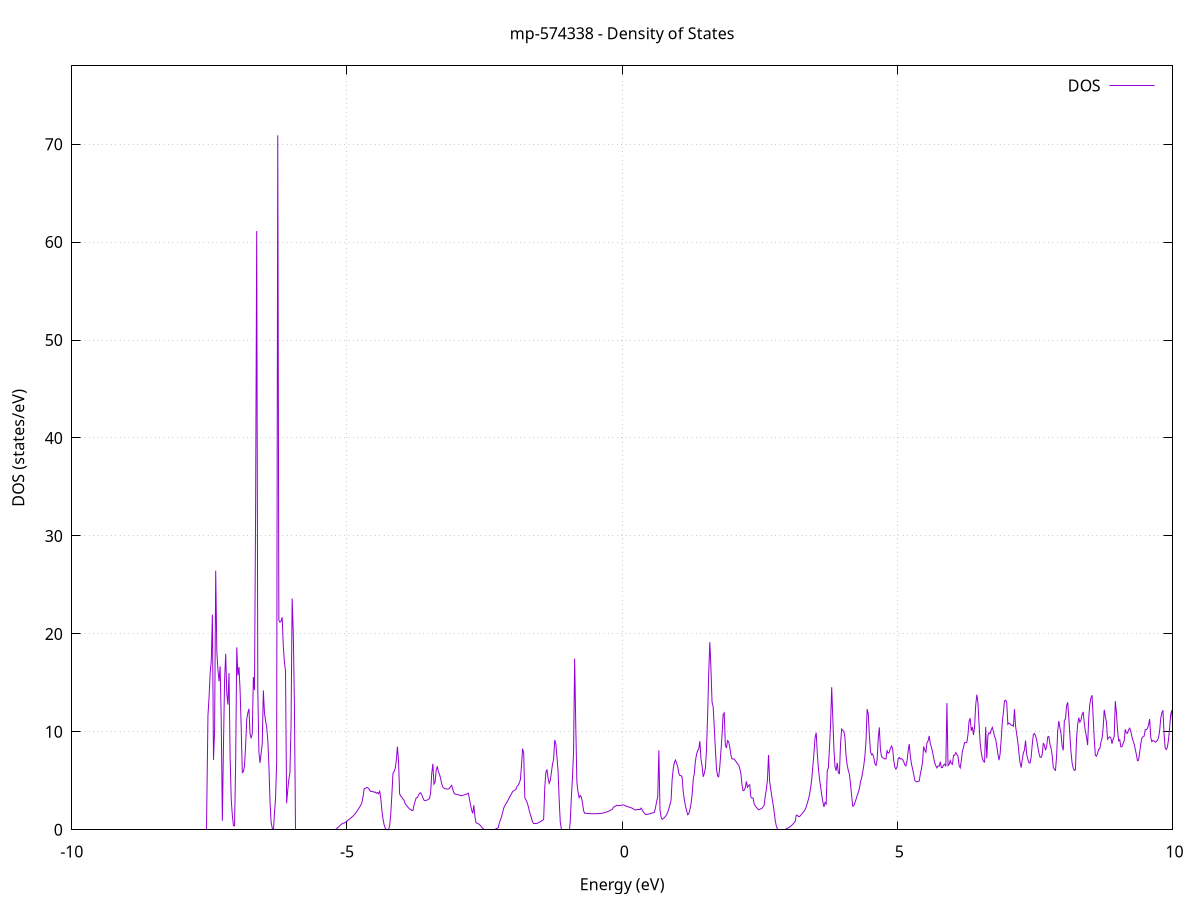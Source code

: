 set title 'mp-574338 - Density of States'
set xlabel 'Energy (eV)'
set ylabel 'DOS (states/eV)'
set grid
set xrange [-10:10]
set yrange [0:77.992]
set xzeroaxis lt -1
set terminal png size 800,600
set output 'mp-574338_dos_gnuplot.png'
plot '-' using 1:2 with lines title 'DOS'
-21.758000 0.000000
-21.737900 0.000000
-21.717800 0.000000
-21.697600 0.000000
-21.677500 0.000000
-21.657400 0.000000
-21.637200 0.000000
-21.617100 0.000000
-21.597000 0.000000
-21.576800 0.000000
-21.556700 0.000000
-21.536600 0.000000
-21.516500 0.000000
-21.496300 0.000000
-21.476200 0.000000
-21.456100 0.000000
-21.435900 0.000000
-21.415800 0.000000
-21.395700 0.000000
-21.375500 0.000000
-21.355400 0.000000
-21.335300 0.000000
-21.315200 0.000000
-21.295000 0.000000
-21.274900 0.000000
-21.254800 0.000000
-21.234600 0.000000
-21.214500 0.000000
-21.194400 0.000000
-21.174200 0.000000
-21.154100 0.000000
-21.134000 0.000000
-21.113900 0.000000
-21.093700 0.000000
-21.073600 0.000000
-21.053500 0.000000
-21.033300 0.000000
-21.013200 0.000000
-20.993100 0.000000
-20.972900 0.000000
-20.952800 0.000000
-20.932700 0.000000
-20.912500 0.000000
-20.892400 0.000000
-20.872300 0.000000
-20.852200 0.000000
-20.832000 0.000000
-20.811900 0.000000
-20.791800 0.000000
-20.771600 0.000000
-20.751500 0.000000
-20.731400 0.000000
-20.711200 0.000000
-20.691100 0.000000
-20.671000 0.000000
-20.650900 0.000000
-20.630700 0.000000
-20.610600 0.000000
-20.590500 0.000000
-20.570300 0.000000
-20.550200 0.000000
-20.530100 0.000000
-20.509900 0.000000
-20.489800 0.000000
-20.469700 0.000000
-20.449600 0.000000
-20.429400 0.000000
-20.409300 0.000000
-20.389200 0.000000
-20.369000 0.000000
-20.348900 0.000000
-20.328800 0.000000
-20.308600 0.000000
-20.288500 0.000000
-20.268400 0.000000
-20.248200 0.000000
-20.228100 0.000000
-20.208000 0.000000
-20.187900 0.000000
-20.167700 0.000000
-20.147600 0.000000
-20.127500 0.000000
-20.107300 0.000000
-20.087200 0.000000
-20.067100 0.000000
-20.046900 0.000000
-20.026800 0.000000
-20.006700 0.000000
-19.986600 0.000000
-19.966400 0.000000
-19.946300 0.000000
-19.926200 0.676400
-19.906000 18.496100
-19.885900 50.031000
-19.865800 22.336300
-19.845600 10.221200
-19.825500 0.000000
-19.805400 0.000000
-19.785200 44.690500
-19.765100 26.243900
-19.745000 12.122600
-19.724900 4.689100
-19.704700 13.673900
-19.684600 54.206300
-19.664500 21.087500
-19.644300 6.696100
-19.624200 0.000000
-19.604100 0.000000
-19.583900 0.000000
-19.563800 0.000000
-19.543700 0.000000
-19.523600 0.000000
-19.503400 0.000000
-19.483300 0.000000
-19.463200 0.000000
-19.443000 0.000000
-19.422900 0.000000
-19.402800 0.000000
-19.382600 0.000000
-19.362500 0.000000
-19.342400 0.000000
-19.322300 0.000000
-19.302100 0.000000
-19.282000 0.000000
-19.261900 0.000000
-19.241700 0.000000
-19.221600 0.000000
-19.201500 0.000000
-19.181300 0.000000
-19.161200 0.000000
-19.141100 0.000000
-19.120900 0.000000
-19.100800 0.000000
-19.080700 0.000000
-19.060600 0.000000
-19.040400 0.000000
-19.020300 0.000000
-19.000200 0.000000
-18.980000 0.000000
-18.959900 0.000000
-18.939800 0.000000
-18.919600 0.000000
-18.899500 0.000000
-18.879400 0.000000
-18.859300 0.000000
-18.839100 0.000000
-18.819000 0.000000
-18.798900 0.000000
-18.778700 0.000000
-18.758600 0.000000
-18.738500 0.000000
-18.718300 0.000000
-18.698200 0.000000
-18.678100 0.000000
-18.658000 0.000000
-18.637800 0.000000
-18.617700 0.000000
-18.597600 0.000000
-18.577400 0.000000
-18.557300 0.000000
-18.537200 0.000000
-18.517000 0.000000
-18.496900 0.000000
-18.476800 0.000000
-18.456600 0.000000
-18.436500 0.000000
-18.416400 0.000000
-18.396300 0.000000
-18.376100 0.000000
-18.356000 0.000000
-18.335900 0.000000
-18.315700 0.000000
-18.295600 0.000000
-18.275500 0.000000
-18.255300 0.000000
-18.235200 0.000000
-18.215100 0.000000
-18.195000 0.000000
-18.174800 0.000000
-18.154700 0.000000
-18.134600 0.000000
-18.114400 0.000000
-18.094300 0.000000
-18.074200 0.000000
-18.054000 0.000000
-18.033900 0.000000
-18.013800 0.000000
-17.993600 0.000000
-17.973500 0.000000
-17.953400 0.000000
-17.933300 0.000000
-17.913100 0.000000
-17.893000 0.000000
-17.872900 0.000000
-17.852700 0.000000
-17.832600 0.000000
-17.812500 0.000000
-17.792300 0.000000
-17.772200 0.000000
-17.752100 0.000000
-17.732000 0.000000
-17.711800 0.000000
-17.691700 0.000000
-17.671600 0.000000
-17.651400 0.000000
-17.631300 0.000000
-17.611200 0.000000
-17.591000 0.000000
-17.570900 0.000000
-17.550800 0.000000
-17.530700 0.000000
-17.510500 0.000000
-17.490400 0.000000
-17.470300 0.000000
-17.450100 0.000000
-17.430000 0.000000
-17.409900 0.000000
-17.389700 0.000000
-17.369600 0.000000
-17.349500 0.000000
-17.329300 0.000000
-17.309200 0.000000
-17.289100 0.000000
-17.269000 0.000000
-17.248800 0.000000
-17.228700 0.000000
-17.208600 0.000000
-17.188400 0.000000
-17.168300 0.000000
-17.148200 0.000000
-17.128000 0.000000
-17.107900 0.000000
-17.087800 0.000000
-17.067700 0.000000
-17.047500 0.000000
-17.027400 0.000000
-17.007300 0.000000
-16.987100 0.000000
-16.967000 0.000000
-16.946900 0.000000
-16.926700 0.000000
-16.906600 0.000000
-16.886500 0.000000
-16.866400 0.000000
-16.846200 0.000000
-16.826100 0.000000
-16.806000 0.000000
-16.785800 0.000000
-16.765700 0.000000
-16.745600 0.000000
-16.725400 0.000000
-16.705300 0.000000
-16.685200 0.000000
-16.665000 0.000000
-16.644900 0.000000
-16.624800 0.000000
-16.604700 0.000000
-16.584500 0.000000
-16.564400 0.000000
-16.544300 0.000000
-16.524100 0.000000
-16.504000 0.000000
-16.483900 0.000000
-16.463700 0.000000
-16.443600 0.000000
-16.423500 0.000000
-16.403400 0.000000
-16.383200 0.000000
-16.363100 0.000000
-16.343000 0.000000
-16.322800 0.000000
-16.302700 0.000000
-16.282600 0.000000
-16.262400 0.000000
-16.242300 0.000000
-16.222200 0.000000
-16.202000 0.000000
-16.181900 0.000000
-16.161800 0.000000
-16.141700 0.000000
-16.121500 0.000000
-16.101400 0.000000
-16.081300 0.000000
-16.061100 0.000000
-16.041000 0.000000
-16.020900 0.000000
-16.000700 0.000000
-15.980600 0.000000
-15.960500 0.000000
-15.940400 0.000000
-15.920200 0.000000
-15.900100 0.000000
-15.880000 0.000000
-15.859800 0.000000
-15.839700 0.000000
-15.819600 0.000000
-15.799400 0.000000
-15.779300 0.000000
-15.759200 0.000000
-15.739100 0.000000
-15.718900 0.000000
-15.698800 0.000000
-15.678700 0.000000
-15.658500 0.000000
-15.638400 0.000000
-15.618300 0.000000
-15.598100 0.000000
-15.578000 0.000000
-15.557900 0.000000
-15.537700 0.000000
-15.517600 0.000000
-15.497500 0.000000
-15.477400 0.000000
-15.457200 0.000000
-15.437100 0.000000
-15.417000 0.000000
-15.396800 0.000000
-15.376700 0.000000
-15.356600 0.000000
-15.336400 0.000000
-15.316300 0.000000
-15.296200 0.000000
-15.276100 0.000000
-15.255900 0.000000
-15.235800 0.000000
-15.215700 0.000000
-15.195500 0.000000
-15.175400 0.000000
-15.155300 0.000000
-15.135100 0.000000
-15.115000 0.000000
-15.094900 0.000000
-15.074800 0.000000
-15.054600 0.000000
-15.034500 0.000000
-15.014400 0.000000
-14.994200 0.000000
-14.974100 0.000000
-14.954000 0.000000
-14.933800 0.000000
-14.913700 0.000000
-14.893600 0.000000
-14.873400 0.000000
-14.853300 0.000000
-14.833200 0.000000
-14.813100 0.000000
-14.792900 0.000000
-14.772800 0.000000
-14.752700 0.000000
-14.732500 0.000000
-14.712400 0.000000
-14.692300 0.000000
-14.672100 0.000000
-14.652000 0.000000
-14.631900 0.000000
-14.611800 0.000000
-14.591600 0.000000
-14.571500 0.000000
-14.551400 0.000000
-14.531200 0.000000
-14.511100 0.000000
-14.491000 0.000000
-14.470800 0.000000
-14.450700 0.000000
-14.430600 0.000000
-14.410400 0.000000
-14.390300 0.000000
-14.370200 0.000000
-14.350100 0.000000
-14.329900 0.000000
-14.309800 0.000000
-14.289700 0.000000
-14.269500 0.000000
-14.249400 0.000000
-14.229300 0.000000
-14.209100 0.000000
-14.189000 0.000000
-14.168900 0.000000
-14.148800 0.000000
-14.128600 0.000000
-14.108500 0.000000
-14.088400 0.000000
-14.068200 0.000000
-14.048100 0.000000
-14.028000 0.000000
-14.007800 0.000000
-13.987700 0.000000
-13.967600 0.000000
-13.947500 0.000000
-13.927300 0.000000
-13.907200 0.000000
-13.887100 0.000000
-13.866900 0.000000
-13.846800 0.000000
-13.826700 0.000000
-13.806500 0.000000
-13.786400 0.000000
-13.766300 0.000000
-13.746100 0.000000
-13.726000 0.000000
-13.705900 0.000000
-13.685800 0.000000
-13.665600 0.000000
-13.645500 0.000000
-13.625400 0.000000
-13.605200 0.000000
-13.585100 0.000000
-13.565000 0.000000
-13.544800 0.000000
-13.524700 0.000000
-13.504600 0.000000
-13.484500 0.000000
-13.464300 0.000000
-13.444200 0.000000
-13.424100 0.000000
-13.403900 0.000000
-13.383800 0.000000
-13.363700 0.000000
-13.343500 0.000000
-13.323400 0.000000
-13.303300 0.000000
-13.283200 0.000000
-13.263000 0.000000
-13.242900 0.000000
-13.222800 0.000000
-13.202600 0.000000
-13.182500 0.000000
-13.162400 0.000000
-13.142200 0.000000
-13.122100 0.000000
-13.102000 0.000000
-13.081800 0.000000
-13.061700 0.000000
-13.041600 0.000000
-13.021500 0.000000
-13.001300 0.000000
-12.981200 0.000000
-12.961100 0.000000
-12.940900 0.000000
-12.920800 0.000000
-12.900700 0.000000
-12.880500 0.000000
-12.860400 0.000000
-12.840300 0.000000
-12.820200 0.000000
-12.800000 0.000000
-12.779900 0.000000
-12.759800 0.000000
-12.739600 0.000000
-12.719500 0.000000
-12.699400 0.000000
-12.679200 0.000000
-12.659100 0.000000
-12.639000 0.000000
-12.618800 0.000000
-12.598700 0.000000
-12.578600 0.000000
-12.558500 0.000000
-12.538300 0.000000
-12.518200 0.000000
-12.498100 0.000000
-12.477900 0.000000
-12.457800 0.000000
-12.437700 0.000000
-12.417500 0.000000
-12.397400 0.000000
-12.377300 0.000000
-12.357200 0.000000
-12.337000 0.000000
-12.316900 0.000000
-12.296800 0.000000
-12.276600 0.000000
-12.256500 0.000000
-12.236400 0.000000
-12.216200 0.000000
-12.196100 0.000000
-12.176000 0.000000
-12.155900 127.552200
-12.135700 128.848900
-12.115600 0.000000
-12.095500 23.772700
-12.075300 48.841500
-12.055200 190.866800
-12.035100 220.464000
-12.014900 242.716200
-11.994800 74.614800
-11.974700 116.170900
-11.954500 226.420700
-11.934400 253.162100
-11.914300 157.754800
-11.894200 166.598500
-11.874000 177.229000
-11.853900 145.115600
-11.833800 307.692000
-11.813600 111.727100
-11.793500 77.393400
-11.773400 81.633800
-11.753200 206.275800
-11.733100 251.994000
-11.713000 487.462000
-11.692900 320.340700
-11.672700 71.774900
-11.652600 195.284800
-11.632500 60.275000
-11.612300 26.934200
-11.592200 0.000000
-11.572100 0.000000
-11.551900 0.000000
-11.531800 0.000000
-11.511700 0.000000
-11.491600 0.000000
-11.471400 0.000000
-11.451300 0.000000
-11.431200 0.000000
-11.411000 0.000000
-11.390900 0.000000
-11.370800 0.000000
-11.350600 0.000000
-11.330500 0.000000
-11.310400 0.000000
-11.290200 0.000000
-11.270100 0.000000
-11.250000 0.000000
-11.229900 0.000000
-11.209700 0.000000
-11.189600 0.000000
-11.169500 0.000000
-11.149300 0.000000
-11.129200 0.000000
-11.109100 0.000000
-11.088900 0.000000
-11.068800 0.000000
-11.048700 0.000000
-11.028600 0.000000
-11.008400 0.000000
-10.988300 0.000000
-10.968200 0.000000
-10.948000 0.000000
-10.927900 0.000000
-10.907800 0.000000
-10.887600 0.000000
-10.867500 0.000000
-10.847400 0.000000
-10.827200 0.000000
-10.807100 0.000000
-10.787000 0.000000
-10.766900 0.000000
-10.746700 0.000000
-10.726600 0.000000
-10.706500 0.000000
-10.686300 0.000000
-10.666200 0.000000
-10.646100 0.000000
-10.625900 0.000000
-10.605800 0.000000
-10.585700 0.000000
-10.565600 0.000000
-10.545400 0.000000
-10.525300 0.000000
-10.505200 0.000000
-10.485000 0.000000
-10.464900 0.000000
-10.444800 0.000000
-10.424600 0.000000
-10.404500 0.000000
-10.384400 0.000000
-10.364300 0.000000
-10.344100 0.000000
-10.324000 0.000000
-10.303900 0.000000
-10.283700 0.000000
-10.263600 0.000000
-10.243500 0.000000
-10.223300 0.000000
-10.203200 0.000000
-10.183100 0.000000
-10.162900 0.000000
-10.142800 0.000000
-10.122700 0.000000
-10.102600 0.000000
-10.082400 0.000000
-10.062300 0.000000
-10.042200 0.000000
-10.022000 0.000000
-10.001900 0.000000
-9.981800 0.000000
-9.961600 0.000000
-9.941500 0.000000
-9.921400 0.000000
-9.901300 0.000000
-9.881100 0.000000
-9.861000 0.000000
-9.840900 0.000000
-9.820700 0.000000
-9.800600 0.000000
-9.780500 0.000000
-9.760300 0.000000
-9.740200 0.000000
-9.720100 0.000000
-9.700000 0.000000
-9.679800 0.000000
-9.659700 0.000000
-9.639600 0.000000
-9.619400 0.000000
-9.599300 0.000000
-9.579200 0.000000
-9.559000 0.000000
-9.538900 0.000000
-9.518800 0.000000
-9.498600 0.000000
-9.478500 0.000000
-9.458400 0.000000
-9.438300 0.000000
-9.418100 0.000000
-9.398000 0.000000
-9.377900 0.000000
-9.357700 0.000000
-9.337600 0.000000
-9.317500 0.000000
-9.297300 0.000000
-9.277200 0.000000
-9.257100 0.000000
-9.237000 0.000000
-9.216800 0.000000
-9.196700 0.000000
-9.176600 0.000000
-9.156400 0.000000
-9.136300 0.000000
-9.116200 0.000000
-9.096000 0.000000
-9.075900 0.000000
-9.055800 0.000000
-9.035600 0.000000
-9.015500 0.000000
-8.995400 0.000000
-8.975300 0.000000
-8.955100 0.000000
-8.935000 0.000000
-8.914900 0.000000
-8.894700 0.000000
-8.874600 0.000000
-8.854500 0.000000
-8.834300 0.000000
-8.814200 0.000000
-8.794100 0.000000
-8.774000 0.000000
-8.753800 0.000000
-8.733700 0.000000
-8.713600 0.000000
-8.693400 0.000000
-8.673300 0.000000
-8.653200 0.000000
-8.633000 0.000000
-8.612900 0.000000
-8.592800 0.000000
-8.572700 0.000000
-8.552500 0.000000
-8.532400 0.000000
-8.512300 0.000000
-8.492100 0.000000
-8.472000 0.000000
-8.451900 0.000000
-8.431700 0.000000
-8.411600 0.000000
-8.391500 0.000000
-8.371300 0.000000
-8.351200 0.000000
-8.331100 0.000000
-8.311000 0.000000
-8.290800 0.000000
-8.270700 0.000000
-8.250600 0.000000
-8.230400 0.000000
-8.210300 0.000000
-8.190200 0.000000
-8.170000 0.000000
-8.149900 0.000000
-8.129800 0.000000
-8.109700 0.000000
-8.089500 0.000000
-8.069400 0.000000
-8.049300 0.000000
-8.029100 0.000000
-8.009000 0.000000
-7.988900 0.000000
-7.968700 0.000000
-7.948600 0.000000
-7.928500 0.000000
-7.908400 0.000000
-7.888200 0.000000
-7.868100 0.000000
-7.848000 0.000000
-7.827800 0.000000
-7.807700 0.000000
-7.787600 0.000000
-7.767400 0.000000
-7.747300 0.000000
-7.727200 0.000000
-7.707000 0.000000
-7.686900 0.000000
-7.666800 0.000000
-7.646700 0.000000
-7.626500 0.000000
-7.606400 0.000000
-7.586300 0.000000
-7.566100 0.000000
-7.546000 0.000000
-7.525900 11.676900
-7.505700 13.540500
-7.485600 16.029900
-7.465500 17.237900
-7.445400 21.970300
-7.425200 7.129200
-7.405100 10.187800
-7.385000 26.443100
-7.364800 18.205600
-7.344700 16.369900
-7.324600 15.158000
-7.304400 16.682800
-7.284300 10.951900
-7.264200 0.925500
-7.244100 8.585600
-7.223900 15.205200
-7.203800 17.967000
-7.183700 13.876500
-7.163500 12.782700
-7.143400 16.005700
-7.123300 7.437700
-7.103100 3.107300
-7.083000 1.479200
-7.062900 0.422400
-7.042700 0.398900
-7.022600 6.838100
-7.002500 18.625200
-6.982400 15.768300
-6.962200 16.618300
-6.942100 14.271200
-6.922000 10.446600
-6.901800 5.838100
-6.881700 5.947300
-6.861600 6.505400
-6.841400 8.608100
-6.821300 11.275700
-6.801200 11.938800
-6.781100 12.348100
-6.760900 9.783100
-6.740800 9.342500
-6.720700 9.837800
-6.700500 15.592700
-6.680400 14.263600
-6.660300 32.324100
-6.640100 61.127500
-6.620000 14.112500
-6.599900 7.939600
-6.579700 6.815200
-6.559600 7.817300
-6.539500 8.758100
-6.519400 14.229000
-6.499200 11.924700
-6.479100 11.135800
-6.459000 10.454600
-6.438800 9.192500
-6.418700 6.594200
-6.398600 2.884100
-6.378400 0.789700
-6.358300 0.000000
-6.338200 0.000000
-6.318100 1.626100
-6.297900 3.177700
-6.277800 6.846200
-6.257700 70.901700
-6.237500 21.394700
-6.217400 21.194200
-6.197300 21.295600
-6.177100 21.690200
-6.157000 18.768500
-6.136900 17.124900
-6.116800 16.198200
-6.096600 2.711800
-6.076500 4.049800
-6.056400 5.119100
-6.036200 5.850700
-6.016100 10.727700
-5.996000 23.616000
-5.975800 20.196300
-5.955700 13.050400
-5.935600 0.000000
-5.915400 0.000000
-5.895300 0.000000
-5.875200 0.000000
-5.855100 0.000000
-5.834900 0.000000
-5.814800 0.000000
-5.794700 0.000000
-5.774500 0.000000
-5.754400 0.000000
-5.734300 0.000000
-5.714100 0.000000
-5.694000 0.000000
-5.673900 0.000000
-5.653800 0.000000
-5.633600 0.000000
-5.613500 0.000000
-5.593400 0.000000
-5.573200 0.000000
-5.553100 0.000000
-5.533000 0.000000
-5.512800 0.000000
-5.492700 0.000000
-5.472600 0.000000
-5.452500 0.000000
-5.432300 0.000000
-5.412200 0.000000
-5.392100 0.000000
-5.371900 0.000000
-5.351800 0.000000
-5.331700 0.000000
-5.311500 0.000000
-5.291400 0.000000
-5.271300 0.000000
-5.251100 0.000000
-5.231000 0.000000
-5.210900 0.000000
-5.190800 0.103600
-5.170600 0.206100
-5.150500 0.291200
-5.130400 0.414500
-5.110200 0.519500
-5.090100 0.606300
-5.070000 0.674800
-5.049800 0.684600
-5.029700 0.766300
-5.009600 0.846900
-4.989500 0.930600
-4.969300 1.019800
-4.949200 1.114500
-4.929100 1.207100
-4.908900 1.301300
-4.888800 1.406600
-4.868700 1.533500
-4.848500 1.665700
-4.828400 1.814300
-4.808300 1.984200
-4.788100 2.154400
-4.768000 2.338600
-4.747900 2.536800
-4.727800 2.784800
-4.707600 3.370800
-4.687500 4.189200
-4.667400 4.194300
-4.647200 4.313200
-4.627100 4.303800
-4.607000 4.212200
-4.586800 4.052700
-4.566700 3.905300
-4.546600 3.924900
-4.526500 3.900600
-4.506300 3.827700
-4.486200 3.853700
-4.466100 3.733000
-4.445900 3.811800
-4.425800 3.678800
-4.405700 3.930700
-4.385500 3.203700
-4.365400 1.986400
-4.345300 1.114200
-4.325200 0.517500
-4.305000 0.177600
-4.284900 0.057600
-4.264800 0.003500
-4.244600 0.000000
-4.224500 0.394000
-4.204400 1.604300
-4.184200 3.591000
-4.164100 5.759700
-4.144000 5.944200
-4.123800 6.261100
-4.103700 7.074500
-4.083600 8.491900
-4.063500 7.110400
-4.043300 3.661000
-4.023200 3.457700
-4.003100 3.301700
-3.982900 3.154500
-3.962800 3.003000
-3.942700 2.676600
-3.922500 2.526000
-3.902400 2.382000
-3.882300 2.245600
-3.862200 2.116900
-3.842000 2.082300
-3.821900 1.954600
-3.801800 1.968300
-3.781600 2.519700
-3.761500 2.926200
-3.741400 3.257200
-3.721200 3.273700
-3.701100 3.528200
-3.681000 3.723600
-3.660900 3.785600
-3.640700 3.566600
-3.620600 3.278500
-3.600500 3.022800
-3.580300 2.977100
-3.560200 3.003000
-3.540100 3.044000
-3.519900 3.109200
-3.499800 3.190200
-3.479700 3.785500
-3.459500 5.765700
-3.439400 6.734000
-3.419300 4.671000
-3.399200 4.861800
-3.379000 6.070800
-3.358900 6.476200
-3.338800 5.930600
-3.318600 5.657000
-3.298500 5.236800
-3.278400 4.687200
-3.258200 4.370100
-3.238100 4.257900
-3.218000 4.204000
-3.197900 4.181500
-3.177700 4.154100
-3.157600 4.157400
-3.137500 4.232500
-3.117300 4.417900
-3.097200 4.538000
-3.077100 4.117500
-3.056900 3.762100
-3.036800 3.648700
-3.016700 3.615000
-2.996500 3.587000
-2.976400 3.564700
-2.956300 3.548000
-2.936200 3.481500
-2.916000 3.496300
-2.895900 3.517700
-2.875800 3.548400
-2.855600 3.586000
-2.835500 3.629600
-2.815400 3.670500
-2.795200 3.733300
-2.775100 3.167500
-2.755000 2.557400
-2.734900 1.998900
-2.714700 1.676700
-2.694600 2.511600
-2.674500 1.336300
-2.654300 0.712400
-2.634200 0.670100
-2.614100 0.615200
-2.593900 0.547700
-2.573800 0.426900
-2.553700 0.286400
-2.533600 0.162600
-2.513400 0.055700
-2.493300 0.000000
-2.473200 0.000000
-2.453000 0.000000
-2.432900 0.000000
-2.412800 0.000000
-2.392600 0.000000
-2.372500 0.000000
-2.352400 0.000000
-2.332200 0.000000
-2.312100 0.040600
-2.292000 0.100800
-2.271900 0.159100
-2.251700 0.215500
-2.231600 0.697500
-2.211500 1.009300
-2.191300 1.327900
-2.171200 1.774500
-2.151100 2.224000
-2.130900 2.464200
-2.110800 2.663500
-2.090700 2.843400
-2.070600 3.049500
-2.050400 3.284400
-2.030300 3.487100
-2.010200 3.687200
-1.990000 3.899900
-1.969900 3.982100
-1.949800 4.039000
-1.929600 4.126600
-1.909500 4.431500
-1.889400 4.540900
-1.869300 4.773900
-1.849100 5.116600
-1.829000 6.552100
-1.808900 8.282300
-1.788700 7.823700
-1.768600 3.259000
-1.748500 3.061400
-1.728300 2.801200
-1.708200 2.445000
-1.688100 1.965000
-1.667900 1.555500
-1.647800 1.188700
-1.627700 0.798100
-1.607600 0.633800
-1.587400 0.636800
-1.567300 0.639700
-1.547200 0.659200
-1.527000 0.702800
-1.506900 0.761300
-1.486800 0.826200
-1.466600 0.896100
-1.446500 0.971100
-1.426400 1.051100
-1.406300 4.281900
-1.386100 5.849700
-1.366000 6.161800
-1.345900 5.290100
-1.325700 4.744300
-1.305600 5.044600
-1.285500 5.851400
-1.265300 6.704800
-1.245200 7.187700
-1.225100 9.162600
-1.204900 8.803500
-1.184800 7.454900
-1.164700 6.020300
-1.144600 3.127900
-1.124400 0.778800
-1.104300 0.000000
-1.084200 0.000000
-1.064000 0.000000
-1.043900 0.000000
-1.023800 0.000000
-1.003600 0.000000
-0.983500 0.000000
-0.963400 0.000000
-0.943300 0.836000
-0.923100 3.282700
-0.903000 5.250100
-0.882900 7.936100
-0.862700 17.469100
-0.842600 10.563400
-0.822500 4.880700
-0.802300 3.881800
-0.782200 3.278500
-0.762100 3.497100
-0.742000 3.369000
-0.721800 2.793800
-0.701700 1.972300
-0.681600 1.686500
-0.661400 1.686300
-0.641300 1.679400
-0.621200 1.668800
-0.601000 1.656000
-0.580900 1.641200
-0.560800 1.639400
-0.540600 1.641400
-0.520500 1.642200
-0.500400 1.641000
-0.480300 1.637700
-0.460100 1.639600
-0.440000 1.646400
-0.419900 1.654800
-0.399700 1.664800
-0.379600 1.676000
-0.359500 1.692500
-0.339300 1.720600
-0.319200 1.753300
-0.299100 1.789200
-0.279000 1.830000
-0.258800 1.874600
-0.238700 1.908900
-0.218600 1.965400
-0.198400 2.033500
-0.178300 2.114400
-0.158200 2.287300
-0.138000 2.374600
-0.117900 2.424500
-0.097800 2.510300
-0.077700 2.456000
-0.057500 2.471400
-0.037400 2.481700
-0.017300 2.496900
0.002900 2.530000
0.023000 2.534400
0.043100 2.485400
0.063300 2.438300
0.083400 2.398800
0.103500 2.360900
0.123700 2.322600
0.143800 2.283700
0.163900 2.250600
0.184000 2.190900
0.204200 2.124100
0.224300 2.057300
0.244400 2.011300
0.264600 2.053800
0.284700 2.064900
0.304800 2.069400
0.325000 2.065200
0.345100 2.213900
0.365200 2.011400
0.385300 1.833400
0.405500 1.681600
0.425600 1.564300
0.445700 1.563300
0.465900 1.589800
0.486000 1.617500
0.506100 1.646500
0.526300 1.676700
0.546400 1.708200
0.566500 1.741000
0.586700 1.779700
0.606800 2.282200
0.626900 2.878700
0.647000 3.388200
0.667200 8.094500
0.687300 2.067400
0.707400 1.292500
0.727600 1.062400
0.747700 1.152200
0.767800 1.247100
0.788000 1.372400
0.808100 1.537400
0.828200 1.788400
0.848300 2.139400
0.868500 2.577800
0.888600 3.005400
0.908700 5.166300
0.928900 6.228800
0.949000 6.875000
0.969100 7.118500
0.989300 6.789700
1.009400 6.472600
1.029500 5.758200
1.049600 5.533500
1.069800 5.538900
1.089900 5.361000
1.110000 3.867000
1.130200 3.076100
1.150300 2.434000
1.170400 1.977200
1.190600 1.533700
1.210700 1.621500
1.230800 2.034700
1.251000 2.645100
1.271100 3.534400
1.291200 5.107000
1.311300 5.740900
1.331500 7.023000
1.351600 7.702300
1.371700 8.087400
1.391900 8.252600
1.412000 9.051100
1.432100 7.205800
1.452300 6.530300
1.472400 5.408500
1.492500 5.746700
1.512600 6.305500
1.532800 8.184300
1.552900 11.676300
1.573000 15.935700
1.593200 19.154900
1.613300 16.494600
1.633400 13.045200
1.653600 12.571900
1.673700 10.497100
1.693800 8.259000
1.713900 6.236800
1.734100 5.493400
1.754200 5.409600
1.774300 6.422800
1.794500 8.017600
1.814600 9.622000
1.834700 11.778800
1.854900 11.936800
1.875000 8.649600
1.895100 8.350700
1.915300 9.101200
1.935400 8.995600
1.955500 8.427200
1.975600 7.650600
1.995800 7.236900
2.015900 7.233400
2.036000 7.226100
2.056200 7.048900
2.076300 6.908800
2.096400 6.740700
2.116600 6.623700
2.136700 6.264000
2.156800 5.767200
2.176900 4.630500
2.197100 3.986700
2.217200 4.040300
2.237300 4.274900
2.257500 4.937200
2.277600 4.330800
2.297700 4.516100
2.317900 4.591900
2.338000 3.366800
2.358100 3.242000
2.378300 3.256100
2.398400 2.648900
2.418500 2.447500
2.438600 2.286700
2.458800 2.166500
2.478900 2.040900
2.499000 2.087400
2.519200 2.138300
2.539300 2.193600
2.559400 2.320800
2.579600 2.492400
2.599700 3.404400
2.619800 4.092500
2.639900 5.068900
2.660100 7.638800
2.680200 4.932000
2.700300 4.132900
2.720500 3.389000
2.740600 2.668700
2.760700 1.920400
2.780900 0.960300
2.801000 0.389400
2.821100 0.082900
2.841200 0.000000
2.861400 0.000000
2.881500 0.000000
2.901600 0.000000
2.921800 0.000000
2.941900 0.000000
2.962000 0.000000
2.982200 0.092000
3.002300 0.145200
3.022400 0.205400
3.042600 0.272400
3.062700 0.355700
3.082800 0.464500
3.102900 0.581100
3.123100 0.705500
3.143200 0.838400
3.163300 1.478200
3.183500 1.485900
3.203600 1.348500
3.223700 1.350600
3.243900 1.476400
3.264000 1.614700
3.284100 1.750800
3.304200 1.881000
3.324400 2.064900
3.344500 2.341900
3.364600 2.720300
3.384800 3.111200
3.404900 3.592900
3.425000 4.290400
3.445200 5.147700
3.465300 6.511000
3.485400 7.827000
3.505500 9.409300
3.525700 9.911000
3.545800 7.844600
3.565900 6.256400
3.586100 5.210600
3.606200 4.396800
3.626300 3.554300
3.646500 2.844400
3.666600 2.329600
3.686700 2.788700
3.706900 2.632800
3.727000 6.069600
3.747100 6.324200
3.767200 8.373100
3.787400 10.754200
3.807500 14.554500
3.827600 11.403000
3.847800 8.264600
3.867900 6.433000
3.888000 6.027500
3.908200 6.840900
3.928300 5.809200
3.948400 5.736800
3.968500 8.809500
3.988700 10.278900
4.008800 10.147400
4.028900 10.071900
4.049100 9.359700
4.069200 7.494500
4.089300 6.593600
4.109500 6.050400
4.129600 5.676600
4.149700 4.667600
4.169900 3.462900
4.190000 2.411500
4.210100 2.461200
4.230200 2.768100
4.250400 3.121900
4.270500 3.499500
4.290600 3.801700
4.310800 4.204700
4.330900 4.911300
4.351000 5.296400
4.371200 5.924800
4.391300 6.590700
4.411400 7.553600
4.431500 9.107300
4.451700 12.319100
4.471800 11.839500
4.491900 9.698900
4.512100 7.978400
4.532200 7.659800
4.552300 7.737700
4.572500 7.381200
4.592600 6.731900
4.612700 6.572600
4.632800 7.126000
4.653000 9.298000
4.673100 10.456900
4.693200 8.150500
4.713400 7.493500
4.733500 7.367400
4.753600 7.296800
4.773800 7.244900
4.793900 7.225500
4.814000 8.066800
4.834200 7.816100
4.854300 7.913300
4.874400 8.320800
4.894500 8.549300
4.914700 8.271100
4.934800 7.069100
4.954900 6.404800
4.975100 6.187100
4.995200 6.422800
5.015300 7.245400
5.035500 7.393800
5.055600 7.223600
5.075700 7.268100
5.095800 7.169200
5.116000 6.964900
5.136100 6.621900
5.156200 6.520500
5.176400 7.022300
5.196500 8.069300
5.216600 8.758300
5.236800 7.490600
5.256900 6.720300
5.277000 6.213900
5.297100 5.687000
5.317300 5.041600
5.337400 4.926900
5.357500 4.886700
5.377700 4.955500
5.397800 4.971900
5.417900 5.674200
5.438100 6.242100
5.458200 6.916900
5.478300 8.502700
5.498500 8.136800
5.518600 7.919100
5.538700 8.871600
5.558800 9.069300
5.579000 9.581400
5.599100 8.819400
5.619200 8.431300
5.639400 7.964000
5.659500 7.355800
5.679600 6.856400
5.699800 6.531400
5.719900 6.315100
5.740000 6.517800
5.760100 6.492500
5.780300 6.945700
5.800400 6.347600
5.820500 6.362000
5.840700 6.613700
5.860800 6.697100
5.880900 6.483400
5.901100 12.931800
5.921200 6.546100
5.941300 6.657800
5.961400 7.071300
5.981600 6.748600
6.001700 6.683300
6.021800 7.609900
6.042000 7.597400
6.062100 7.887100
6.082200 7.702100
6.102400 7.506700
6.122500 6.553000
6.142600 6.321100
6.162800 7.055400
6.182900 8.076300
6.203000 8.394600
6.223100 8.910900
6.243300 8.889600
6.263400 8.937800
6.283500 9.703200
6.303700 11.102600
6.323800 11.384500
6.343900 10.113000
6.364100 10.483100
6.384200 9.678500
6.404300 10.559600
6.424400 12.743900
6.444600 13.792400
6.464700 12.964500
6.484800 10.821500
6.505000 8.870700
6.525100 7.896000
6.545200 7.263900
6.565400 6.995300
6.585500 6.913700
6.605600 10.500200
6.625800 7.289800
6.645900 9.623400
6.666000 9.914100
6.686100 9.815600
6.706300 10.204800
6.726400 10.456900
6.746500 10.029900
6.766700 9.513900
6.786800 9.256600
6.806900 8.565900
6.827100 7.742000
6.847200 7.108500
6.867300 7.734100
6.887400 9.226700
6.907600 11.027700
6.927700 12.016300
6.947800 13.159100
6.968000 13.232300
6.988100 12.987300
7.008200 10.766500
7.028400 10.901000
7.048500 10.800300
7.068600 10.681200
7.088700 10.680900
7.108900 10.567300
7.129000 12.324300
7.149100 10.552500
7.169300 9.746100
7.189400 8.965600
7.209500 7.838600
7.229700 6.858200
7.249800 6.351100
7.269900 7.136200
7.290100 7.832200
7.310200 8.159400
7.330300 9.103600
7.350400 7.689400
7.370600 7.224000
7.390700 6.848100
7.410800 6.814300
7.431000 7.374800
7.451100 8.671100
7.471200 9.706800
7.491400 9.826700
7.511500 9.589600
7.531600 9.187900
7.551700 8.495400
7.571900 7.866900
7.592000 7.431100
7.612100 7.385600
7.632300 7.678500
7.652400 8.854000
7.672500 8.610500
7.692700 8.128000
7.712800 8.508200
7.732900 9.479700
7.753000 9.528800
7.773200 8.727300
7.793300 8.310600
7.813400 7.604400
7.833600 6.387800
7.853700 6.158900
7.873800 6.071300
7.894000 7.485000
7.914100 10.068300
7.934200 11.095400
7.954400 10.423700
7.974500 9.793300
7.994600 8.556900
8.014700 8.112300
8.034900 11.168500
8.055000 11.328400
8.075100 12.630100
8.095300 13.017200
8.115400 11.484800
8.135500 9.653500
8.155700 7.942300
8.175800 6.809100
8.195900 6.296200
8.216000 6.053800
8.236200 6.123900
8.256300 9.281500
8.276400 10.739000
8.296600 11.452000
8.316700 10.985300
8.336800 11.196400
8.357000 11.758300
8.377100 12.035800
8.397200 10.877900
8.417400 10.048400
8.437500 9.477800
8.457600 8.644900
8.477700 11.369700
8.497900 12.839800
8.518000 13.460900
8.538100 13.736300
8.558300 11.536500
8.578400 9.202800
8.598500 7.610100
8.618700 7.514900
8.638800 7.801300
8.658900 8.213400
8.679000 8.260900
8.699200 8.957100
8.719300 9.295700
8.739400 10.353400
8.759600 12.253400
8.779700 11.575900
8.799800 10.984400
8.820000 9.251600
8.840100 9.387800
8.860200 9.494700
8.880300 9.380100
8.900500 8.789600
8.920600 9.244800
8.940700 9.531200
8.960900 13.134800
8.981000 11.970300
9.001100 10.189000
9.021300 9.088100
9.041400 9.201500
9.061500 8.466800
9.081700 8.477500
9.101800 8.791100
9.121900 9.088700
9.142000 10.257300
9.162200 9.875700
9.182300 9.851700
9.202400 10.214400
9.222600 10.370300
9.242700 10.032700
9.262800 9.481600
9.283000 9.090300
9.303100 8.765800
9.323200 8.229900
9.343300 7.696400
9.363500 7.050400
9.383600 7.103000
9.403700 7.884100
9.423900 8.807500
9.444000 9.357900
9.464100 9.491400
9.484300 9.564100
9.504400 10.218600
9.524500 10.225800
9.544600 10.330000
9.564800 10.714500
9.584900 11.305500
9.605000 9.428000
9.625200 9.001500
9.645300 9.107300
9.665400 9.069600
9.685600 8.950100
9.705700 9.014200
9.725800 9.119600
9.746000 9.396900
9.766100 10.090900
9.786200 11.371700
9.806300 11.946000
9.826500 12.194700
9.846600 9.768700
9.866700 8.371100
9.886900 8.188700
9.907000 8.431600
9.927100 9.174800
9.947300 10.355900
9.967400 11.774200
9.987500 12.215100
10.007600 10.249000
10.027800 9.259000
10.047900 9.052000
10.068000 9.371700
10.088200 13.406400
10.108300 7.362400
10.128400 8.578400
10.148600 13.943000
10.168700 10.568700
10.188800 10.726600
10.209000 9.822700
10.229100 10.103700
10.249200 10.253800
10.269300 10.322000
10.289500 9.735600
10.309600 9.353500
10.329700 8.002500
10.349900 6.790200
10.370000 7.252000
10.390100 8.244700
10.410300 8.567900
10.430400 10.123000
10.450500 10.581300
10.470600 10.931600
10.490800 10.325700
10.510900 9.513200
10.531000 9.736600
10.551200 10.605900
10.571300 7.896200
10.591400 7.916500
10.611600 7.387800
10.631700 6.798400
10.651800 6.660900
10.671900 7.037100
10.692100 7.910100
10.712200 7.951900
10.732300 8.125100
10.752500 8.530900
10.772600 9.438900
10.792700 10.957800
10.812900 12.306100
10.833000 15.892900
10.853100 14.188800
10.873300 10.184500
10.893400 9.362000
10.913500 9.215400
10.933600 9.161800
10.953800 7.560000
10.973900 6.889500
10.994000 6.671500
11.014200 6.541100
11.034300 8.579100
11.054400 10.927600
11.074600 11.096400
11.094700 9.878300
11.114800 9.541100
11.134900 9.407800
11.155100 9.331000
11.175200 8.641700
11.195300 8.583900
11.215500 9.219700
11.235600 8.062000
11.255700 7.690800
11.275900 8.312700
11.296000 9.927500
11.316100 12.353700
11.336200 11.892900
11.356400 11.403800
11.376500 11.072600
11.396600 10.312600
11.416800 9.622900
11.436900 9.597200
11.457000 9.329100
11.477200 9.407600
11.497300 9.622300
11.517400 8.880900
11.537600 6.790200
11.557700 6.469500
11.577800 6.930100
11.597900 7.548500
11.618100 7.986300
11.638200 8.502200
11.658300 9.461100
11.678500 10.088900
11.698600 10.262600
11.718700 9.479200
11.738900 8.640800
11.759000 8.271200
11.779100 8.606900
11.799200 9.220600
11.819400 8.811500
11.839500 8.814900
11.859600 9.334500
11.879800 10.195500
11.899900 9.950300
11.920000 9.827100
11.940200 10.882900
11.960300 8.158900
11.980400 5.663800
12.000600 4.926000
12.020700 5.080000
12.040800 5.389000
12.060900 7.040000
12.081100 7.878300
12.101200 8.648300
12.121300 8.946000
12.141500 9.144400
12.161600 8.987200
12.181700 8.863800
12.201900 8.764600
12.222000 8.388100
12.242100 8.563400
12.262200 7.704700
12.282400 7.993000
12.302500 9.799500
12.322600 10.725500
12.342800 9.934200
12.362900 9.426200
12.383000 9.221600
12.403200 7.126900
12.423300 7.819800
12.443400 8.640100
12.463500 9.200700
12.483700 8.307300
12.503800 8.151100
12.523900 7.211800
12.544100 8.615800
12.564200 10.835500
12.584300 10.863300
12.604500 7.865200
12.624600 7.272100
12.644700 6.720200
12.664900 6.641900
12.685000 6.242100
12.705100 5.712000
12.725200 6.484100
12.745400 8.175700
12.765500 7.778500
12.785600 8.347300
12.805800 8.872500
12.825900 10.150600
12.846000 10.855900
12.866200 10.202000
12.886300 9.298400
12.906400 8.869900
12.926500 7.212000
12.946700 8.404400
12.966800 8.464200
12.986900 10.011800
13.007100 8.502000
13.027200 8.435900
13.047300 9.064600
13.067500 8.996900
13.087600 8.050200
13.107700 7.979700
13.127800 8.314900
13.148000 9.000500
13.168100 10.956100
13.188200 9.893400
13.208400 9.803100
13.228500 9.633300
13.248600 8.736100
13.268800 7.953500
13.288900 7.270900
13.309000 7.076800
13.329200 8.325100
13.349300 8.091800
13.369400 8.411300
13.389500 9.123900
13.409700 9.546600
13.429800 7.727100
13.449900 7.674200
13.470100 7.333500
13.490200 7.023800
13.510300 6.750300
13.530500 6.806100
13.550600 7.686800
13.570700 8.190100
13.590800 8.722200
13.611000 8.879900
13.631100 9.229600
13.651200 10.225300
13.671400 9.356800
13.691500 8.272600
13.711600 6.156200
13.731800 5.591400
13.751900 5.709700
13.772000 6.156700
13.792200 7.393500
13.812300 9.148000
13.832400 10.439200
13.852500 11.093000
13.872700 10.239900
13.892800 8.099300
13.912900 6.149200
13.933100 6.946900
13.953200 8.296200
13.973300 9.474300
13.993500 12.219300
14.013600 12.146500
14.033700 10.969800
14.053800 8.880600
14.074000 7.679700
14.094100 7.109700
14.114200 6.477200
14.134400 6.095700
14.154500 6.179400
14.174600 6.589900
14.194800 7.615200
14.214900 8.568800
14.235000 9.182100
14.255100 10.593300
14.275300 9.491600
14.295400 9.661300
14.315500 9.844500
14.335700 9.588000
14.355800 8.883800
14.375900 8.166000
14.396100 8.719600
14.416200 11.069500
14.436300 10.016000
14.456500 9.940500
14.476600 8.878600
14.496700 7.984100
14.516800 8.008600
14.537000 8.136900
14.557100 8.460200
14.577200 9.661700
14.597400 8.045400
14.617500 8.219700
14.637600 8.956300
14.657800 8.933800
14.677900 9.445500
14.698000 10.115100
14.718100 11.761100
14.738300 10.686500
14.758400 9.660900
14.778500 8.733300
14.798700 9.147100
14.818800 8.835700
14.838900 9.220800
14.859100 10.072500
14.879200 10.990800
14.899300 10.637700
14.919400 9.985800
14.939600 9.231100
14.959700 8.620500
14.979800 9.439000
15.000000 10.512800
15.020100 10.770900
15.040200 10.056000
15.060400 10.301600
15.080500 10.824200
15.100600 10.703800
15.120800 11.026100
15.140900 11.139500
15.161000 10.319800
15.181100 11.024000
15.201300 10.181500
15.221400 10.757000
15.241500 11.107100
15.261700 11.992200
15.281800 11.397900
15.301900 11.805400
15.322100 12.611900
15.342200 13.670800
15.362300 12.661900
15.382400 12.307700
15.402600 10.615200
15.422700 10.148900
15.442800 10.832100
15.463000 11.786900
15.483100 11.696400
15.503200 11.792900
15.523400 11.155100
15.543500 9.972700
15.563600 9.305500
15.583800 8.811400
15.603900 8.700700
15.624000 8.929400
15.644100 9.209800
15.664300 9.927400
15.684400 9.718600
15.704500 9.276900
15.724700 8.978100
15.744800 8.316800
15.764900 7.515400
15.785100 7.138700
15.805200 7.067300
15.825300 7.122900
15.845400 6.895300
15.865600 7.762800
15.885700 8.727000
15.905800 7.955000
15.926000 7.504300
15.946100 7.147200
15.966200 6.809700
15.986400 6.568100
16.006500 6.638300
16.026600 5.930400
16.046700 5.471600
16.066900 4.989800
16.087000 4.433600
16.107100 4.348400
16.127300 4.464200
16.147400 4.428600
16.167500 4.399300
16.187700 4.455100
16.207800 4.560500
16.227900 4.451000
16.248100 3.892300
16.268200 3.386900
16.288300 2.864700
16.308400 2.274200
16.328600 1.717400
16.348700 1.310900
16.368800 1.363000
16.389000 0.999100
16.409100 0.834600
16.429200 0.639800
16.449400 0.451900
16.469500 0.340700
16.489600 0.264300
16.509700 0.207700
16.529900 0.161100
16.550000 0.121200
16.570100 0.086400
16.590300 0.055800
16.610400 0.029200
16.630500 0.007400
16.650700 0.002000
16.670800 0.000000
16.690900 0.000000
16.711000 0.000000
16.731200 0.000000
16.751300 0.000000
16.771400 0.000000
16.791600 0.000000
16.811700 0.000000
16.831800 0.000000
16.852000 0.000000
16.872100 0.000000
16.892200 0.000000
16.912400 0.000000
16.932500 0.000000
16.952600 0.000000
16.972700 0.000000
16.992900 0.000000
17.013000 0.000000
17.033100 0.000000
17.053300 0.000000
17.073400 0.000000
17.093500 0.000000
17.113700 0.000000
17.133800 0.000000
17.153900 0.000000
17.174000 0.000000
17.194200 0.000000
17.214300 0.000000
17.234400 0.000000
17.254600 0.000000
17.274700 0.000000
17.294800 0.000000
17.315000 0.000000
17.335100 0.000000
17.355200 0.000000
17.375400 0.000000
17.395500 0.000000
17.415600 0.000000
17.435700 0.000000
17.455900 0.000000
17.476000 0.000000
17.496100 0.000000
17.516300 0.000000
17.536400 0.000000
17.556500 0.000000
17.576700 0.000000
17.596800 0.000000
17.616900 0.000000
17.637000 0.000000
17.657200 0.000000
17.677300 0.000000
17.697400 0.000000
17.717600 0.000000
17.737700 0.000000
17.757800 0.000000
17.778000 0.000000
17.798100 0.000000
17.818200 0.000000
17.838300 0.000000
17.858500 0.000000
17.878600 0.000000
17.898700 0.000000
17.918900 0.000000
17.939000 0.000000
17.959100 0.000000
17.979300 0.000000
17.999400 0.000000
18.019500 0.000000
18.039700 0.000000
18.059800 0.000000
18.079900 0.000000
18.100000 0.000000
18.120200 0.000000
18.140300 0.000000
18.160400 0.000000
18.180600 0.000000
18.200700 0.000000
18.220800 0.000000
18.241000 0.000000
18.261100 0.000000
18.281200 0.000000
18.301300 0.000000
18.321500 0.000000
18.341600 0.000000
18.361700 0.000000
18.381900 0.000000
18.402000 0.000000
18.422100 0.000000
18.442300 0.000000
18.462400 0.000000
18.482500 0.000000
18.502600 0.000000
e
